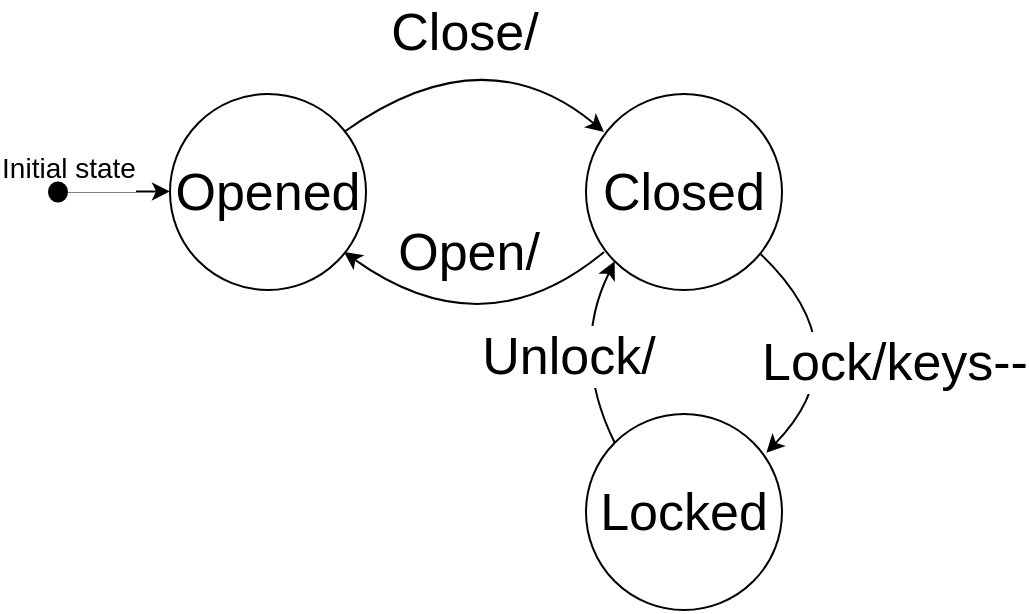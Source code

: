 <mxfile version="14.1.8" type="github">
  <diagram id="JSl66oJ0u2djA7ft1Ub_" name="Page-1">
    <mxGraphModel dx="716" dy="400" grid="0" gridSize="10" guides="1" tooltips="1" connect="1" arrows="1" fold="1" page="1" pageScale="1" pageWidth="583" pageHeight="827" math="0" shadow="0">
      <root>
        <mxCell id="0" />
        <mxCell id="1" parent="0" />
        <mxCell id="qIapIEEAtokOzcg1XCHe-5" value="" style="endArrow=classic;html=1;exitX=1;exitY=0;exitDx=0;exitDy=0;entryX=0;entryY=0;entryDx=0;entryDy=0;curved=1;" edge="1" parent="1">
          <mxGeometry width="50" height="50" relative="1" as="geometry">
            <mxPoint x="200" y="160" as="sourcePoint" />
            <mxPoint x="330" y="160" as="targetPoint" />
            <Array as="points">
              <mxPoint x="270" y="110" />
            </Array>
          </mxGeometry>
        </mxCell>
        <mxCell id="qIapIEEAtokOzcg1XCHe-16" value="Close/" style="edgeLabel;html=1;align=center;verticalAlign=middle;resizable=0;points=[];fontSize=26;" vertex="1" connectable="0" parent="qIapIEEAtokOzcg1XCHe-5">
          <mxGeometry x="-0.233" y="-12" relative="1" as="geometry">
            <mxPoint x="1.76" y="-23.15" as="offset" />
          </mxGeometry>
        </mxCell>
        <mxCell id="qIapIEEAtokOzcg1XCHe-6" value="" style="endArrow=classic;html=1;exitX=0;exitY=1;exitDx=0;exitDy=0;entryX=1;entryY=1;entryDx=0;entryDy=0;curved=1;" edge="1" parent="1">
          <mxGeometry width="50" height="50" relative="1" as="geometry">
            <mxPoint x="330" y="220" as="sourcePoint" />
            <mxPoint x="200" y="220" as="targetPoint" />
            <Array as="points">
              <mxPoint x="270" y="270" />
            </Array>
          </mxGeometry>
        </mxCell>
        <mxCell id="qIapIEEAtokOzcg1XCHe-17" value="&lt;span style=&quot;font-size: 26px&quot;&gt;Open/&lt;/span&gt;" style="edgeLabel;html=1;align=center;verticalAlign=middle;resizable=0;points=[];" vertex="1" connectable="0" parent="qIapIEEAtokOzcg1XCHe-6">
          <mxGeometry x="0.173" y="-12" relative="1" as="geometry">
            <mxPoint y="-29.83" as="offset" />
          </mxGeometry>
        </mxCell>
        <mxCell id="qIapIEEAtokOzcg1XCHe-10" value="" style="endArrow=classic;html=1;entryX=0;entryY=1;entryDx=0;entryDy=0;curved=1;exitX=0;exitY=0;exitDx=0;exitDy=0;" edge="1" parent="1" source="qIapIEEAtokOzcg1XCHe-31" target="qIapIEEAtokOzcg1XCHe-27">
          <mxGeometry width="50" height="50" relative="1" as="geometry">
            <mxPoint x="360" y="320" as="sourcePoint" />
            <mxPoint x="360" y="220" as="targetPoint" />
            <Array as="points">
              <mxPoint x="313" y="270" />
            </Array>
          </mxGeometry>
        </mxCell>
        <mxCell id="qIapIEEAtokOzcg1XCHe-21" value="&lt;font style=&quot;font-size: 26px&quot;&gt;Unlock/&lt;/font&gt;" style="edgeLabel;html=1;align=center;verticalAlign=middle;resizable=0;points=[];" vertex="1" connectable="0" parent="qIapIEEAtokOzcg1XCHe-10">
          <mxGeometry x="-0.126" y="-9" relative="1" as="geometry">
            <mxPoint x="-11.95" as="offset" />
          </mxGeometry>
        </mxCell>
        <mxCell id="qIapIEEAtokOzcg1XCHe-19" value="" style="endArrow=classic;html=1;exitX=0.886;exitY=0.812;exitDx=0;exitDy=0;entryX=0.92;entryY=0.198;entryDx=0;entryDy=0;curved=1;entryPerimeter=0;exitPerimeter=0;" edge="1" parent="1" source="qIapIEEAtokOzcg1XCHe-27" target="qIapIEEAtokOzcg1XCHe-31">
          <mxGeometry width="50" height="50" relative="1" as="geometry">
            <mxPoint x="420" y="220" as="sourcePoint" />
            <mxPoint x="420" y="320" as="targetPoint" />
            <Array as="points">
              <mxPoint x="460" y="270" />
            </Array>
          </mxGeometry>
        </mxCell>
        <mxCell id="qIapIEEAtokOzcg1XCHe-20" value="&lt;font style=&quot;font-size: 26px&quot;&gt;Lock/keys--&lt;/font&gt;" style="edgeLabel;html=1;align=center;verticalAlign=middle;resizable=0;points=[];" vertex="1" connectable="0" parent="qIapIEEAtokOzcg1XCHe-19">
          <mxGeometry x="-0.162" y="-23" relative="1" as="geometry">
            <mxPoint x="39.4" y="-3.31" as="offset" />
          </mxGeometry>
        </mxCell>
        <mxCell id="qIapIEEAtokOzcg1XCHe-22" value="&lt;font style=&quot;font-size: 14px&quot;&gt;Initial state&lt;/font&gt;" style="endArrow=classic;html=1;fontSize=26;entryX=0;entryY=0.5;entryDx=0;entryDy=0;" edge="1" parent="1">
          <mxGeometry x="-1" y="16" width="50" height="50" relative="1" as="geometry">
            <mxPoint x="62" y="189.71" as="sourcePoint" />
            <mxPoint x="113" y="189.71" as="targetPoint" />
            <mxPoint as="offset" />
          </mxGeometry>
        </mxCell>
        <mxCell id="qIapIEEAtokOzcg1XCHe-23" value="" style="strokeWidth=2;html=1;shape=mxgraph.flowchart.start_2;whiteSpace=wrap;fontSize=26;fillColor=#000000;" vertex="1" parent="1">
          <mxGeometry x="53" y="185.75" width="8" height="8.5" as="geometry" />
        </mxCell>
        <mxCell id="qIapIEEAtokOzcg1XCHe-24" value="Opened" style="ellipse;whiteSpace=wrap;html=1;aspect=fixed;fontSize=26;fillColor=none;" vertex="1" parent="1">
          <mxGeometry x="113" y="141" width="98" height="98" as="geometry" />
        </mxCell>
        <mxCell id="qIapIEEAtokOzcg1XCHe-27" value="Closed" style="ellipse;whiteSpace=wrap;html=1;aspect=fixed;fontSize=26;fillColor=none;" vertex="1" parent="1">
          <mxGeometry x="321" y="141" width="98" height="98" as="geometry" />
        </mxCell>
        <mxCell id="qIapIEEAtokOzcg1XCHe-31" value="Locked" style="ellipse;whiteSpace=wrap;html=1;aspect=fixed;fontSize=26;fillColor=none;" vertex="1" parent="1">
          <mxGeometry x="321" y="301" width="98" height="98" as="geometry" />
        </mxCell>
      </root>
    </mxGraphModel>
  </diagram>
</mxfile>
